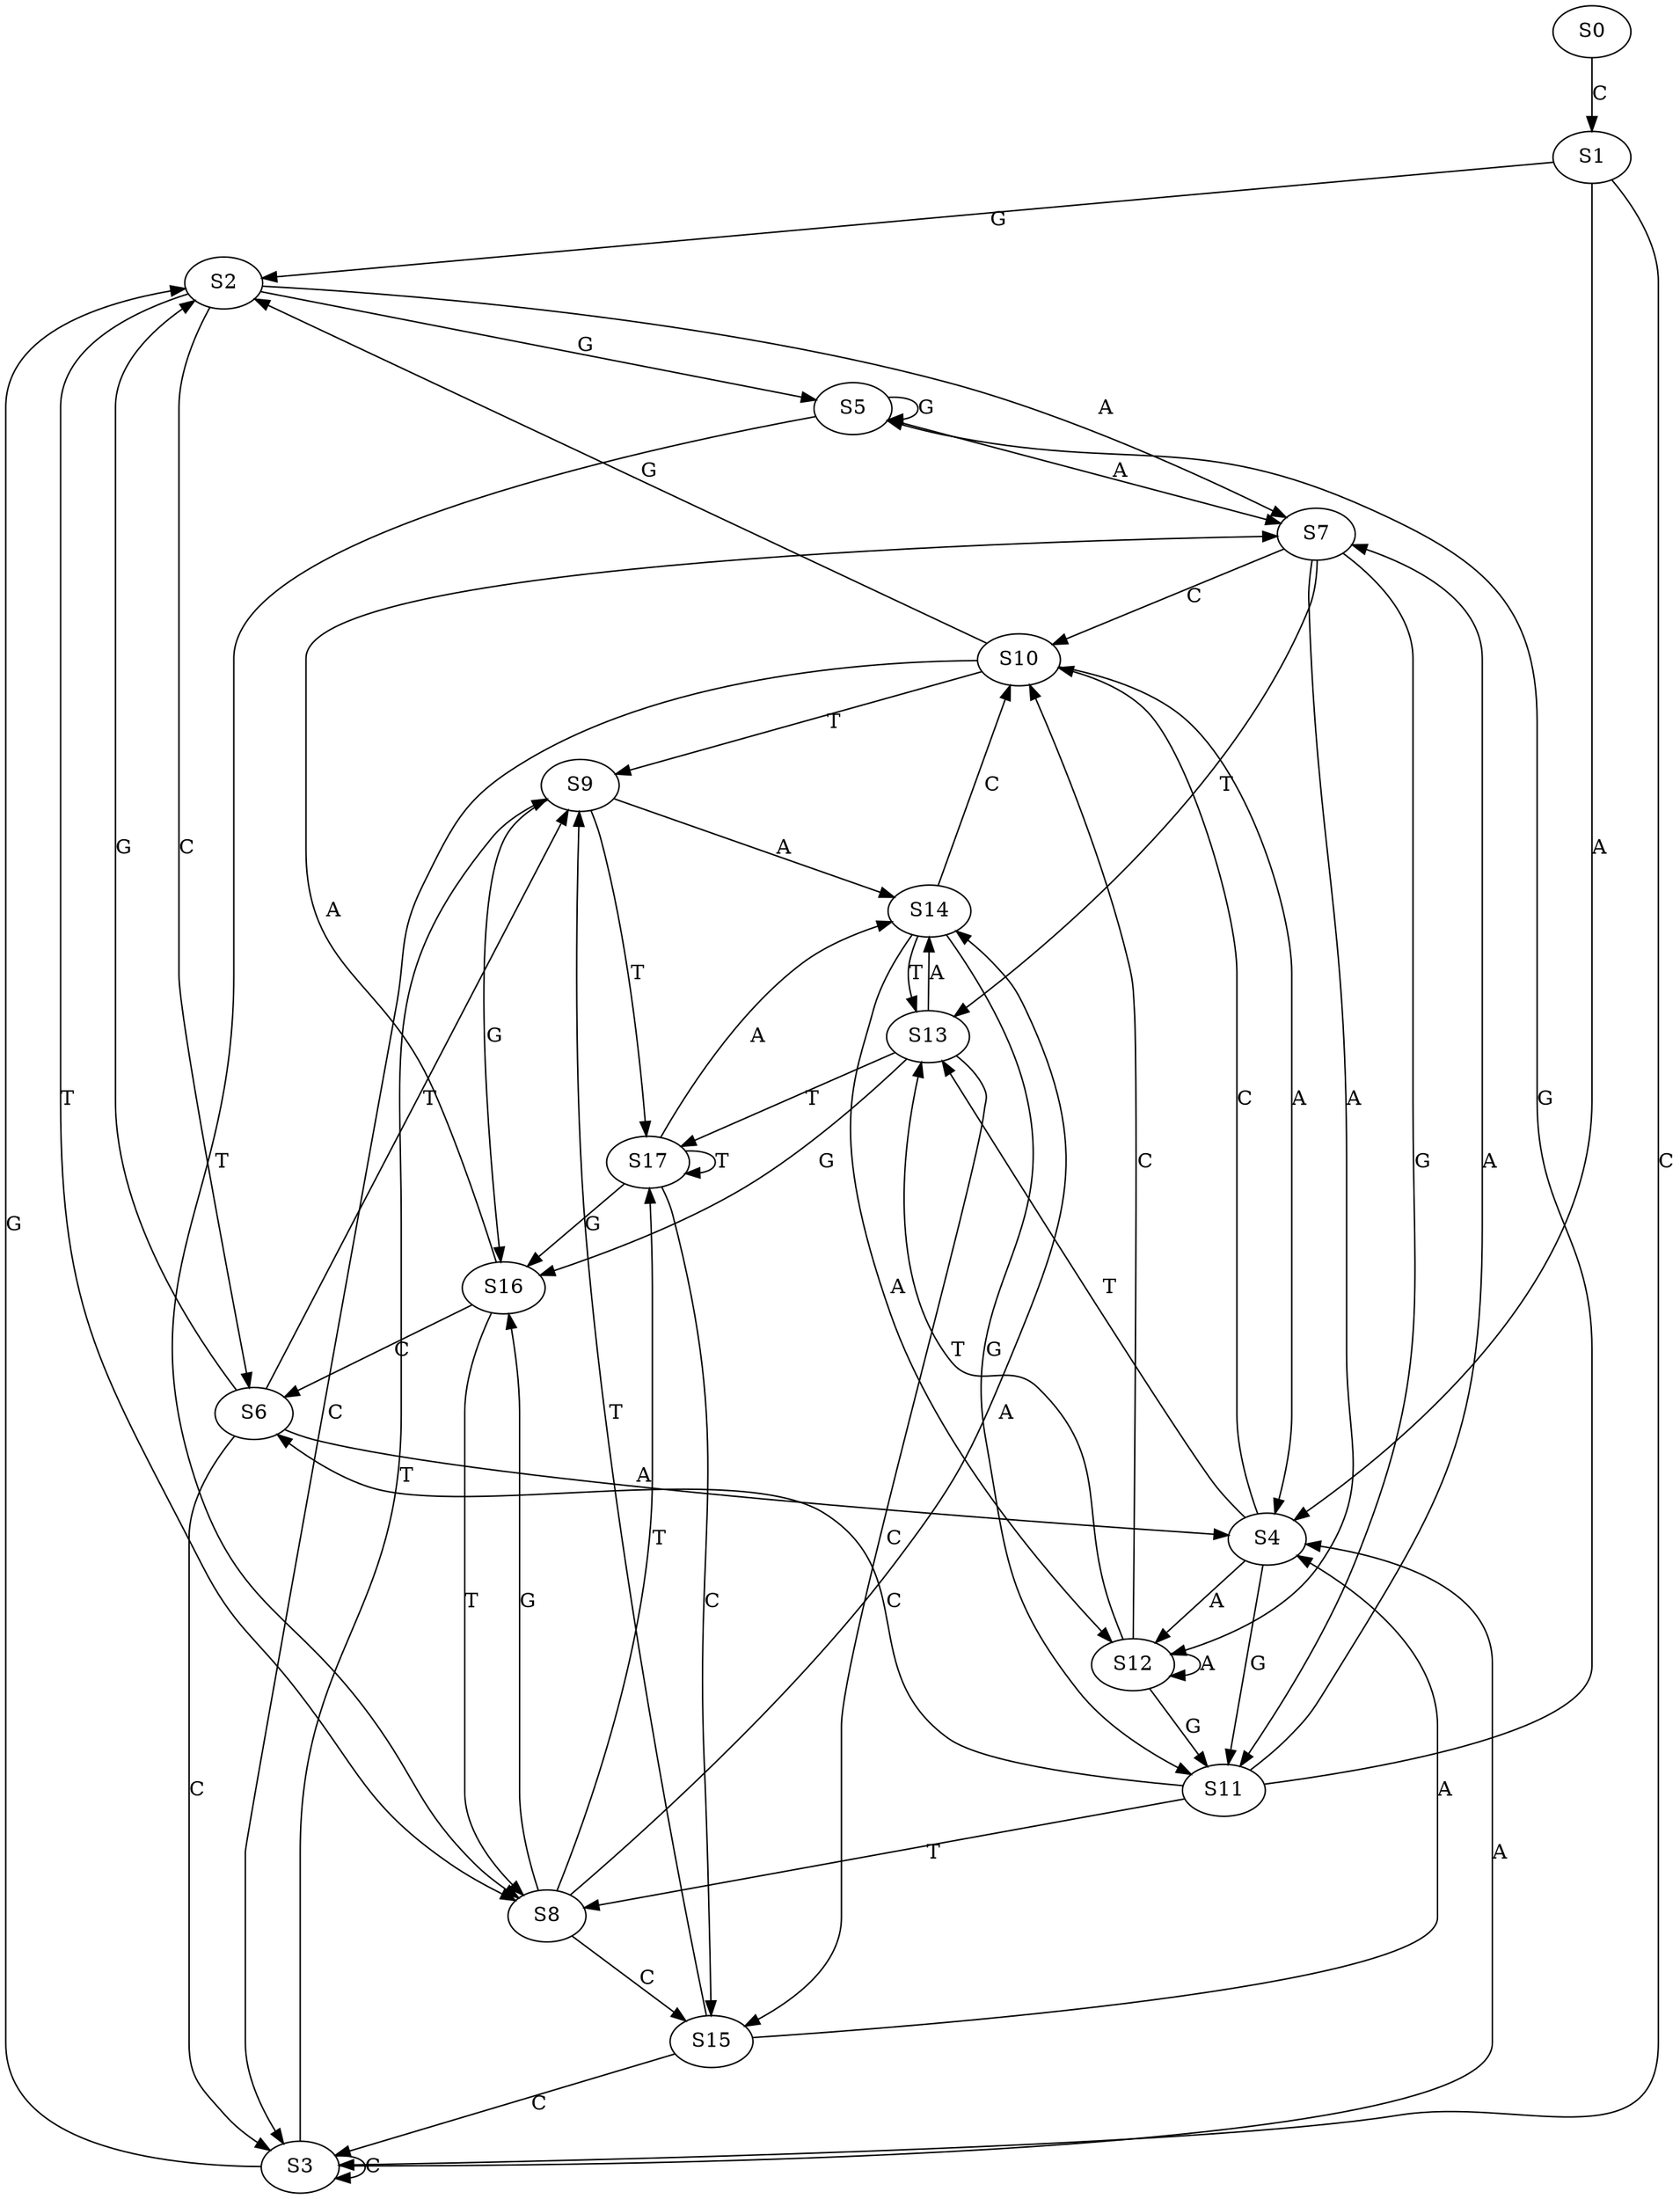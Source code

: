 strict digraph  {
	S0 -> S1 [ label = C ];
	S1 -> S2 [ label = G ];
	S1 -> S3 [ label = C ];
	S1 -> S4 [ label = A ];
	S2 -> S5 [ label = G ];
	S2 -> S6 [ label = C ];
	S2 -> S7 [ label = A ];
	S2 -> S8 [ label = T ];
	S3 -> S4 [ label = A ];
	S3 -> S2 [ label = G ];
	S3 -> S3 [ label = C ];
	S3 -> S9 [ label = T ];
	S4 -> S10 [ label = C ];
	S4 -> S11 [ label = G ];
	S4 -> S12 [ label = A ];
	S4 -> S13 [ label = T ];
	S5 -> S8 [ label = T ];
	S5 -> S7 [ label = A ];
	S5 -> S5 [ label = G ];
	S6 -> S2 [ label = G ];
	S6 -> S9 [ label = T ];
	S6 -> S3 [ label = C ];
	S6 -> S4 [ label = A ];
	S7 -> S10 [ label = C ];
	S7 -> S12 [ label = A ];
	S7 -> S11 [ label = G ];
	S7 -> S13 [ label = T ];
	S8 -> S14 [ label = A ];
	S8 -> S15 [ label = C ];
	S8 -> S16 [ label = G ];
	S8 -> S17 [ label = T ];
	S9 -> S17 [ label = T ];
	S9 -> S14 [ label = A ];
	S9 -> S16 [ label = G ];
	S10 -> S2 [ label = G ];
	S10 -> S3 [ label = C ];
	S10 -> S9 [ label = T ];
	S10 -> S4 [ label = A ];
	S11 -> S6 [ label = C ];
	S11 -> S5 [ label = G ];
	S11 -> S7 [ label = A ];
	S11 -> S8 [ label = T ];
	S12 -> S11 [ label = G ];
	S12 -> S10 [ label = C ];
	S12 -> S12 [ label = A ];
	S12 -> S13 [ label = T ];
	S13 -> S15 [ label = C ];
	S13 -> S16 [ label = G ];
	S13 -> S14 [ label = A ];
	S13 -> S17 [ label = T ];
	S14 -> S11 [ label = G ];
	S14 -> S12 [ label = A ];
	S14 -> S10 [ label = C ];
	S14 -> S13 [ label = T ];
	S15 -> S3 [ label = C ];
	S15 -> S9 [ label = T ];
	S15 -> S4 [ label = A ];
	S16 -> S6 [ label = C ];
	S16 -> S7 [ label = A ];
	S16 -> S8 [ label = T ];
	S17 -> S14 [ label = A ];
	S17 -> S16 [ label = G ];
	S17 -> S17 [ label = T ];
	S17 -> S15 [ label = C ];
}
